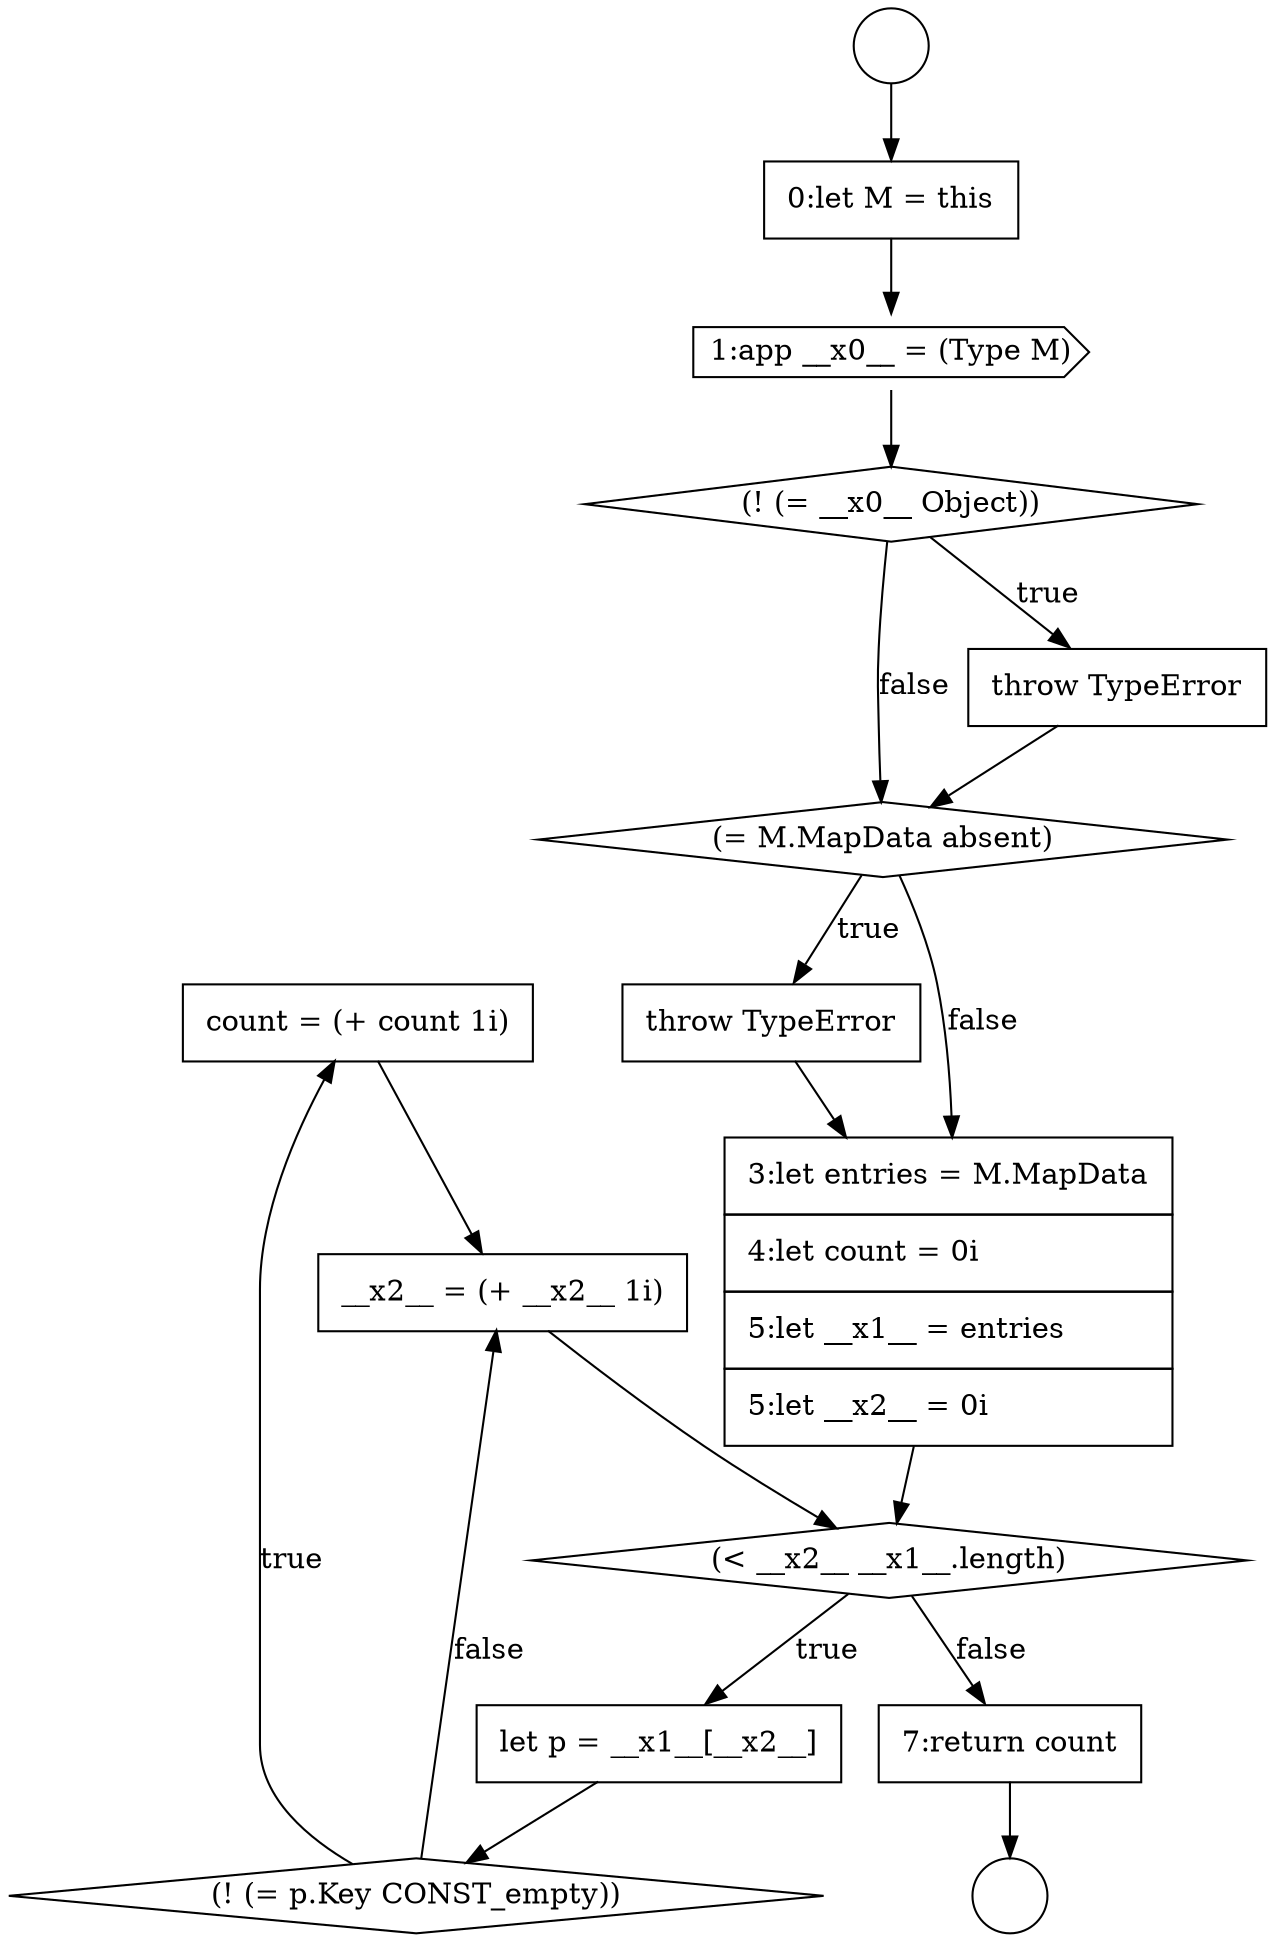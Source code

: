 digraph {
  node14977 [shape=none, margin=0, label=<<font color="black">
    <table border="0" cellborder="1" cellspacing="0" cellpadding="10">
      <tr><td align="left">count = (+ count 1i)</td></tr>
    </table>
  </font>> color="black" fillcolor="white" style=filled]
  node14976 [shape=diamond, label=<<font color="black">(! (= p.Key CONST_empty))</font>> color="black" fillcolor="white" style=filled]
  node14969 [shape=diamond, label=<<font color="black">(! (= __x0__ Object))</font>> color="black" fillcolor="white" style=filled]
  node14968 [shape=cds, label=<<font color="black">1:app __x0__ = (Type M)</font>> color="black" fillcolor="white" style=filled]
  node14975 [shape=none, margin=0, label=<<font color="black">
    <table border="0" cellborder="1" cellspacing="0" cellpadding="10">
      <tr><td align="left">let p = __x1__[__x2__]</td></tr>
    </table>
  </font>> color="black" fillcolor="white" style=filled]
  node14965 [shape=circle label=" " color="black" fillcolor="white" style=filled]
  node14979 [shape=none, margin=0, label=<<font color="black">
    <table border="0" cellborder="1" cellspacing="0" cellpadding="10">
      <tr><td align="left">7:return count</td></tr>
    </table>
  </font>> color="black" fillcolor="white" style=filled]
  node14966 [shape=circle label=" " color="black" fillcolor="white" style=filled]
  node14972 [shape=none, margin=0, label=<<font color="black">
    <table border="0" cellborder="1" cellspacing="0" cellpadding="10">
      <tr><td align="left">throw TypeError</td></tr>
    </table>
  </font>> color="black" fillcolor="white" style=filled]
  node14970 [shape=none, margin=0, label=<<font color="black">
    <table border="0" cellborder="1" cellspacing="0" cellpadding="10">
      <tr><td align="left">throw TypeError</td></tr>
    </table>
  </font>> color="black" fillcolor="white" style=filled]
  node14967 [shape=none, margin=0, label=<<font color="black">
    <table border="0" cellborder="1" cellspacing="0" cellpadding="10">
      <tr><td align="left">0:let M = this</td></tr>
    </table>
  </font>> color="black" fillcolor="white" style=filled]
  node14978 [shape=none, margin=0, label=<<font color="black">
    <table border="0" cellborder="1" cellspacing="0" cellpadding="10">
      <tr><td align="left">__x2__ = (+ __x2__ 1i)</td></tr>
    </table>
  </font>> color="black" fillcolor="white" style=filled]
  node14973 [shape=none, margin=0, label=<<font color="black">
    <table border="0" cellborder="1" cellspacing="0" cellpadding="10">
      <tr><td align="left">3:let entries = M.MapData</td></tr>
      <tr><td align="left">4:let count = 0i</td></tr>
      <tr><td align="left">5:let __x1__ = entries</td></tr>
      <tr><td align="left">5:let __x2__ = 0i</td></tr>
    </table>
  </font>> color="black" fillcolor="white" style=filled]
  node14974 [shape=diamond, label=<<font color="black">(&lt; __x2__ __x1__.length)</font>> color="black" fillcolor="white" style=filled]
  node14971 [shape=diamond, label=<<font color="black">(= M.MapData absent)</font>> color="black" fillcolor="white" style=filled]
  node14970 -> node14971 [ color="black"]
  node14979 -> node14966 [ color="black"]
  node14976 -> node14977 [label=<<font color="black">true</font>> color="black"]
  node14976 -> node14978 [label=<<font color="black">false</font>> color="black"]
  node14965 -> node14967 [ color="black"]
  node14969 -> node14970 [label=<<font color="black">true</font>> color="black"]
  node14969 -> node14971 [label=<<font color="black">false</font>> color="black"]
  node14977 -> node14978 [ color="black"]
  node14973 -> node14974 [ color="black"]
  node14967 -> node14968 [ color="black"]
  node14978 -> node14974 [ color="black"]
  node14975 -> node14976 [ color="black"]
  node14974 -> node14975 [label=<<font color="black">true</font>> color="black"]
  node14974 -> node14979 [label=<<font color="black">false</font>> color="black"]
  node14972 -> node14973 [ color="black"]
  node14971 -> node14972 [label=<<font color="black">true</font>> color="black"]
  node14971 -> node14973 [label=<<font color="black">false</font>> color="black"]
  node14968 -> node14969 [ color="black"]
}
